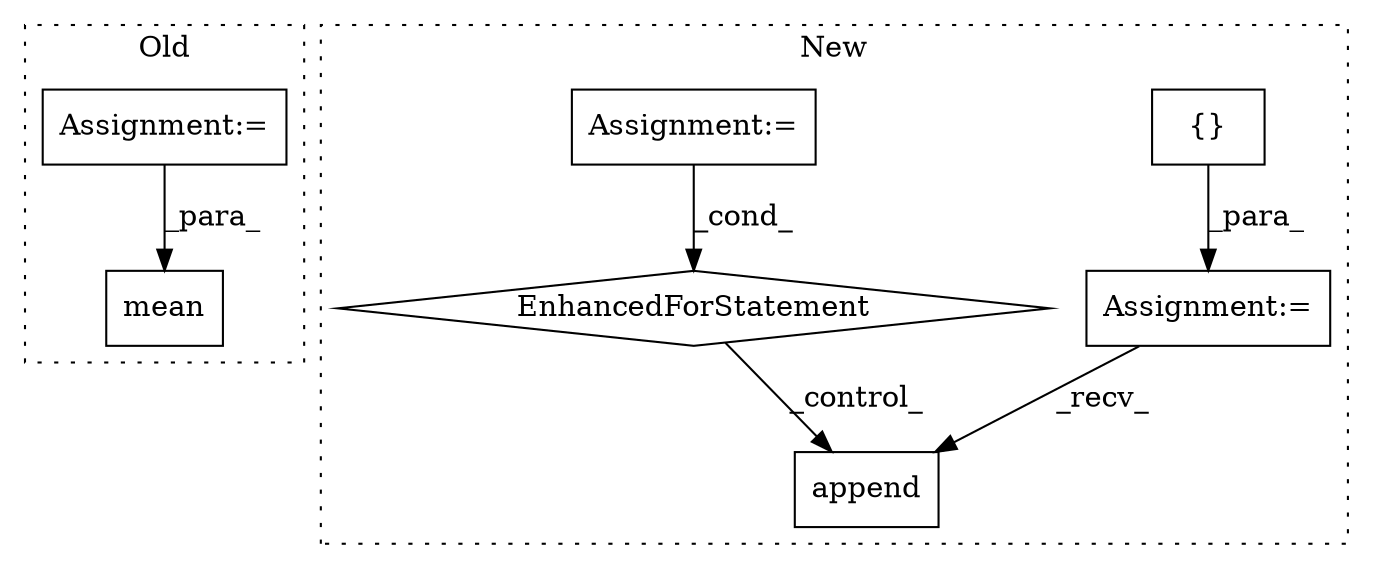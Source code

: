 digraph G {
subgraph cluster0 {
1 [label="mean" a="32" s="14465,14479" l="5,1" shape="box"];
5 [label="Assignment:=" a="7" s="14312" l="1" shape="box"];
label = "Old";
style="dotted";
}
subgraph cluster1 {
2 [label="append" a="32" s="14392,14427" l="7,1" shape="box"];
3 [label="Assignment:=" a="7" s="14225" l="1" shape="box"];
4 [label="{}" a="4" s="14235" l="2" shape="box"];
6 [label="EnhancedForStatement" a="70" s="14243,14315" l="53,2" shape="diamond"];
7 [label="Assignment:=" a="7" s="14243,14315" l="53,2" shape="box"];
label = "New";
style="dotted";
}
3 -> 2 [label="_recv_"];
4 -> 3 [label="_para_"];
5 -> 1 [label="_para_"];
6 -> 2 [label="_control_"];
7 -> 6 [label="_cond_"];
}